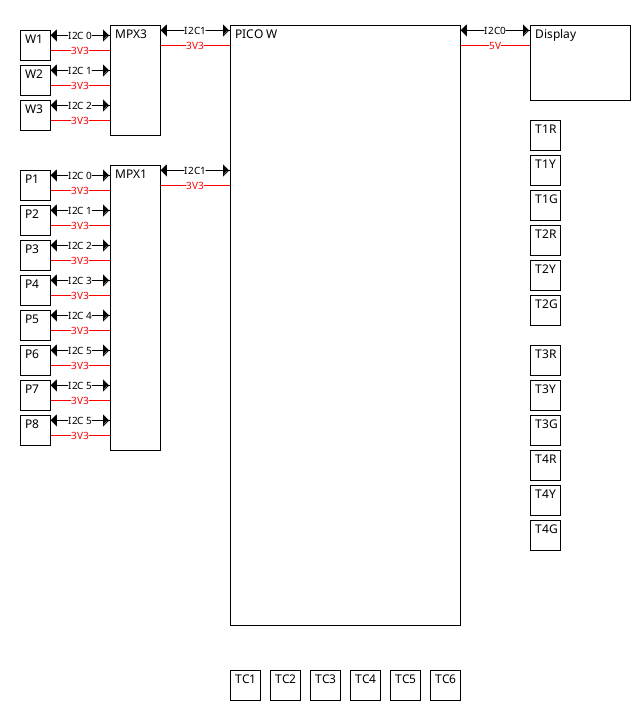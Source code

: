 @startwire

'skinparam handwritten true

'--------------------
' Waste Containers

goto(10,10)
* W1 [30x30]
move(0,-15)
* W2 [30x30]
move(0,-15)
* W3 [30x30]

goto(100,5)
* MPX3 [50x110]

W1<->MPX3 : I2C 0
W1 - MPX3 #red : 3V3
W2<->MPX3 : I2C 1
W2 - MPX3 #red : 3V3
W3<->MPX3 : I2C 2
W3 - MPX3 #red : 3V3

--

'--------------------
' Parking

goto(10,150)

* P1 [30x30]
move(0,-15)
* P2 [30x30]
move(0,-15)
* P3 [30x30]
move(0,-15)
* P4 [30x30]
move(0,-15)
* P5 [30x30]
move(0,-15)
* P6 [30x30]
move(0,-15)
* P7 [30x30]
move(0,-15)
* P8 [30x30]

goto(100,145)
* MPX1 [50x285]

P1<->MPX1 : I2C 0
P1 - MPX1 #red : 3V3
P2<->MPX1 : I2C 1
P2 - MPX1 #red : 3V3
P3<->MPX1 : I2C 2
P3 - MPX1 #red : 3V3
P4<->MPX1 : I2C 3
P4 - MPX1 #red : 3V3
P5<->MPX1 : I2C 4
P5 - MPX1 #red : 3V3
P6<->MPX1 : I2C 5
P6 - MPX1 #red : 3V3
P7<->MPX1 : I2C 5
P7 - MPX1 #red : 3V3
P8<->MPX1 : I2C 5
P8 - MPX1 #red : 3V3

--

move(50,-5)

* PICO_W [230x600]

MPX3 <-> PICO_W : I2C1
MPX1 <-> PICO_W : I2C1

MPX3 - PICO_W #red : 3V3
MPX1 - PICO_W #red : 3V3

--

move(50,-5)

* Display [100x75]

PICO_W <-> Display : I2C0

PICO_W - Display #red : 5V

* T1R [30x30]
move(0,-15)
* T1Y [30x30]
move(0,-15)
* T1G [30x30]
move(0,-15)
* T2R [30x30]
move(0,-15)
* T2Y [30x30]
move(0,-15)
* T2G [30x30]

* T3R [30x30]
move(0,-15)
* T3Y [30x30]
move(0,-15)
* T3G [30x30]
move(0,-15)
* T4R [30x30]
move(0,-15)
* T4Y [30x30]
move(0,-15)
* T4G [30x30]

--

goto (220,650)
* TC1 [30x30]
goto (260,650)
* TC2 [30x30]
goto (300,650)
* TC3 [30x30]
goto (340,650)
* TC4 [30x30]
goto (380,650)
* TC5 [30x30]
goto (420,650)
* TC6 [30x30]

@endwire
